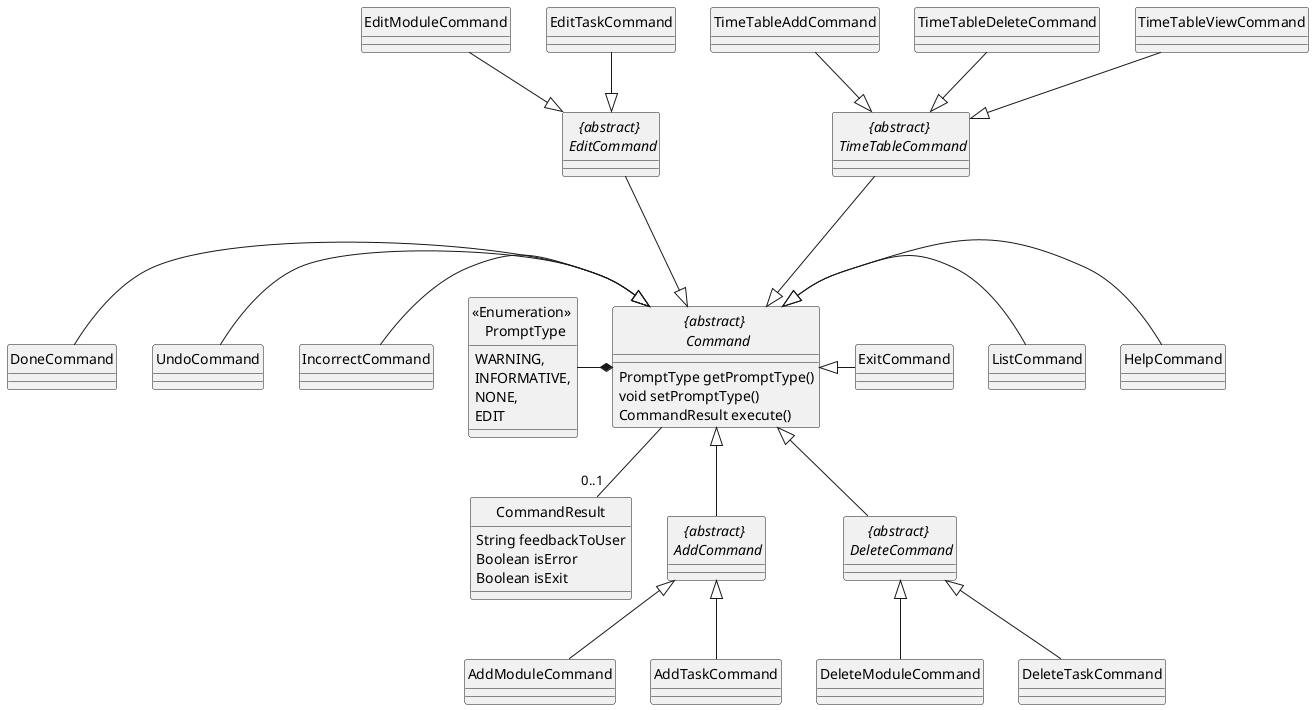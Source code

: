 @startuml

hide circle
skinparam classAttributeIconSize 0

abstract class "{abstract} \n Command" {
    PromptType getPromptType()
    void setPromptType()
    CommandResult execute()
}

class CommandResult {
    String feedbackToUser
    Boolean isError
    Boolean isExit
}

abstract class "{abstract} \n AddCommand"
class AddModuleCommand
class AddTaskCommand

abstract class "{abstract} \n DeleteCommand"
class DeleteModuleCommand
class DeleteTaskCommand

abstract class "{abstract} \n EditCommand"
class EditModuleCommand
class EditTaskCommand

abstract class "{abstract} \n TimeTableCommand"
class TimeTableAddCommand
class TimeTableDeleteCommand
class TimeTableViewCommand

class DoneCommand
class UndoCommand
class HelpCommand
class ListCommand
class ExitCommand
class IncorrectCommand
enum "<<Enumeration>> \n PromptType" {
    WARNING,
    INFORMATIVE,
    NONE,
    EDIT
}

"{abstract} \n Command" <|- HelpCommand
"{abstract} \n Command" <|- ListCommand
"{abstract} \n Command" <|- ExitCommand
"{abstract} \n Command" <|-- "{abstract} \n DeleteCommand"
"{abstract} \n Command" <|-- "{abstract} \n AddCommand"
"{abstract} \n EditCommand" ---|> "{abstract} \n Command"
DoneCommand -|> "{abstract} \n Command"
UndoCommand -|> "{abstract} \n Command"
IncorrectCommand -|> "{abstract} \n Command"
"{abstract} \n TimeTableCommand" ---|> "{abstract} \n Command"

"<<Enumeration>> \n PromptType" -* "{abstract} \n Command"

"{abstract} \n Command" -- "0..1" CommandResult

"{abstract} \n AddCommand" <|-- AddModuleCommand
"{abstract} \n AddCommand" <|-- AddTaskCommand

"{abstract} \n DeleteCommand" <|-- DeleteModuleCommand
"{abstract} \n DeleteCommand" <|-- DeleteTaskCommand

EditModuleCommand --|> "{abstract} \n EditCommand"
EditTaskCommand --|> "{abstract} \n EditCommand"

TimeTableAddCommand --|> "{abstract} \n TimeTableCommand"
TimeTableDeleteCommand --|> "{abstract} \n TimeTableCommand"
TimeTableViewCommand --|> "{abstract} \n TimeTableCommand"

@enduml